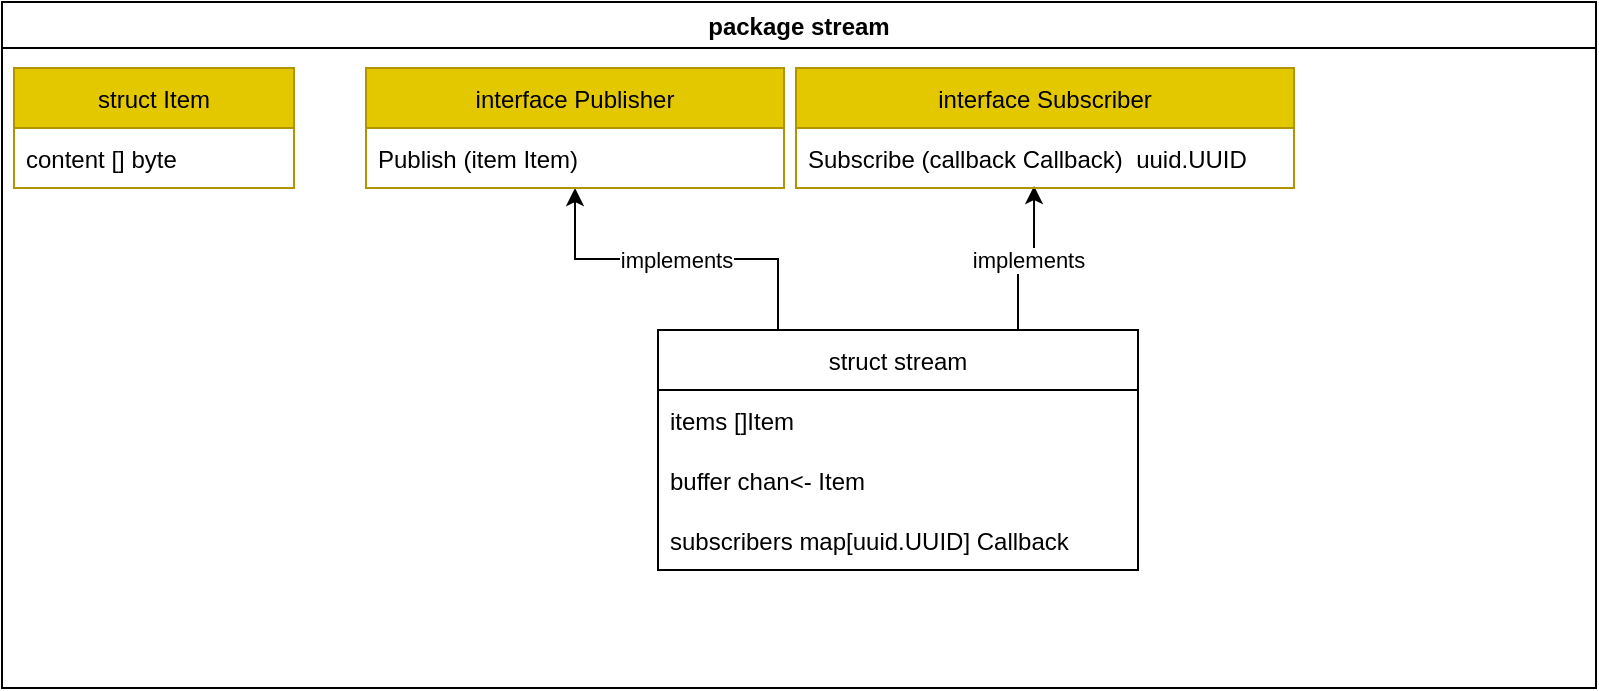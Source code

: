 <mxfile version="15.5.4" type="embed"><diagram id="X9tGTNVSjQO08OrWXsAJ" name="Page-1"><mxGraphModel dx="1918" dy="865" grid="0" gridSize="10" guides="1" tooltips="1" connect="1" arrows="1" fold="1" page="0" pageScale="1" pageWidth="850" pageHeight="1100" math="0" shadow="0"><root><mxCell id="0"/><mxCell id="1" parent="0"/><mxCell id="35" value="package stream" style="swimlane;" vertex="1" parent="1"><mxGeometry x="-133" y="303" width="797" height="343" as="geometry"/></mxCell><mxCell id="37" value="struct Item" style="swimlane;fontStyle=0;childLayout=stackLayout;horizontal=1;startSize=30;horizontalStack=0;resizeParent=1;resizeParentMax=0;resizeLast=0;collapsible=1;marginBottom=0;fillColor=#e3c800;fontColor=#000000;strokeColor=#B09500;" vertex="1" parent="35"><mxGeometry x="6" y="33" width="140" height="60" as="geometry"/></mxCell><mxCell id="38" value="content [] byte" style="text;strokeColor=none;fillColor=none;align=left;verticalAlign=middle;spacingLeft=4;spacingRight=4;overflow=hidden;points=[[0,0.5],[1,0.5]];portConstraint=eastwest;rotatable=0;" vertex="1" parent="37"><mxGeometry y="30" width="140" height="30" as="geometry"/></mxCell><mxCell id="60" value="implements" style="edgeStyle=orthogonalEdgeStyle;rounded=0;orthogonalLoop=1;jettySize=auto;html=1;exitX=0.25;exitY=0;exitDx=0;exitDy=0;" edge="1" parent="35" source="45" target="48"><mxGeometry relative="1" as="geometry"/></mxCell><mxCell id="62" value="implements" style="edgeStyle=orthogonalEdgeStyle;rounded=0;orthogonalLoop=1;jettySize=auto;html=1;exitX=0.75;exitY=0;exitDx=0;exitDy=0;entryX=0.478;entryY=0.967;entryDx=0;entryDy=0;entryPerimeter=0;" edge="1" parent="35" source="45" target="53"><mxGeometry relative="1" as="geometry"/></mxCell><mxCell id="45" value="struct stream" style="swimlane;fontStyle=0;childLayout=stackLayout;horizontal=1;startSize=30;horizontalStack=0;resizeParent=1;resizeParentMax=0;resizeLast=0;collapsible=1;marginBottom=0;" vertex="1" parent="35"><mxGeometry x="328" y="164" width="240" height="120" as="geometry"/></mxCell><mxCell id="47" value="items []Item " style="text;strokeColor=none;fillColor=none;align=left;verticalAlign=middle;spacingLeft=4;spacingRight=4;overflow=hidden;points=[[0,0.5],[1,0.5]];portConstraint=eastwest;rotatable=0;" vertex="1" parent="45"><mxGeometry y="30" width="240" height="30" as="geometry"/></mxCell><mxCell id="46" value="buffer chan&lt;- Item" style="text;strokeColor=none;fillColor=none;align=left;verticalAlign=middle;spacingLeft=4;spacingRight=4;overflow=hidden;points=[[0,0.5],[1,0.5]];portConstraint=eastwest;rotatable=0;" vertex="1" parent="45"><mxGeometry y="60" width="240" height="30" as="geometry"/></mxCell><mxCell id="68" value="subscribers map[uuid.UUID] Callback" style="text;strokeColor=none;fillColor=none;align=left;verticalAlign=middle;spacingLeft=4;spacingRight=4;overflow=hidden;points=[[0,0.5],[1,0.5]];portConstraint=eastwest;rotatable=0;" vertex="1" parent="45"><mxGeometry y="90" width="240" height="30" as="geometry"/></mxCell><mxCell id="48" value="interface Publisher" style="swimlane;fontStyle=0;childLayout=stackLayout;horizontal=1;startSize=30;horizontalStack=0;resizeParent=1;resizeParentMax=0;resizeLast=0;collapsible=1;marginBottom=0;fillColor=#e3c800;fontColor=#000000;strokeColor=#B09500;" vertex="1" parent="35"><mxGeometry x="182" y="33" width="209" height="60" as="geometry"/></mxCell><mxCell id="49" value="Publish (item Item)" style="text;strokeColor=none;fillColor=none;align=left;verticalAlign=middle;spacingLeft=4;spacingRight=4;overflow=hidden;points=[[0,0.5],[1,0.5]];portConstraint=eastwest;rotatable=0;" vertex="1" parent="48"><mxGeometry y="30" width="209" height="30" as="geometry"/></mxCell><mxCell id="52" value="interface Subscriber" style="swimlane;fontStyle=0;childLayout=stackLayout;horizontal=1;startSize=30;horizontalStack=0;resizeParent=1;resizeParentMax=0;resizeLast=0;collapsible=1;marginBottom=0;fillColor=#e3c800;fontColor=#000000;strokeColor=#B09500;" vertex="1" parent="35"><mxGeometry x="397" y="33" width="249" height="60" as="geometry"/></mxCell><mxCell id="53" value="Subscribe (callback Callback)  uuid.UUID" style="text;strokeColor=none;fillColor=none;align=left;verticalAlign=middle;spacingLeft=4;spacingRight=4;overflow=hidden;points=[[0,0.5],[1,0.5]];portConstraint=eastwest;rotatable=0;" vertex="1" parent="52"><mxGeometry y="30" width="249" height="30" as="geometry"/></mxCell></root></mxGraphModel></diagram></mxfile>